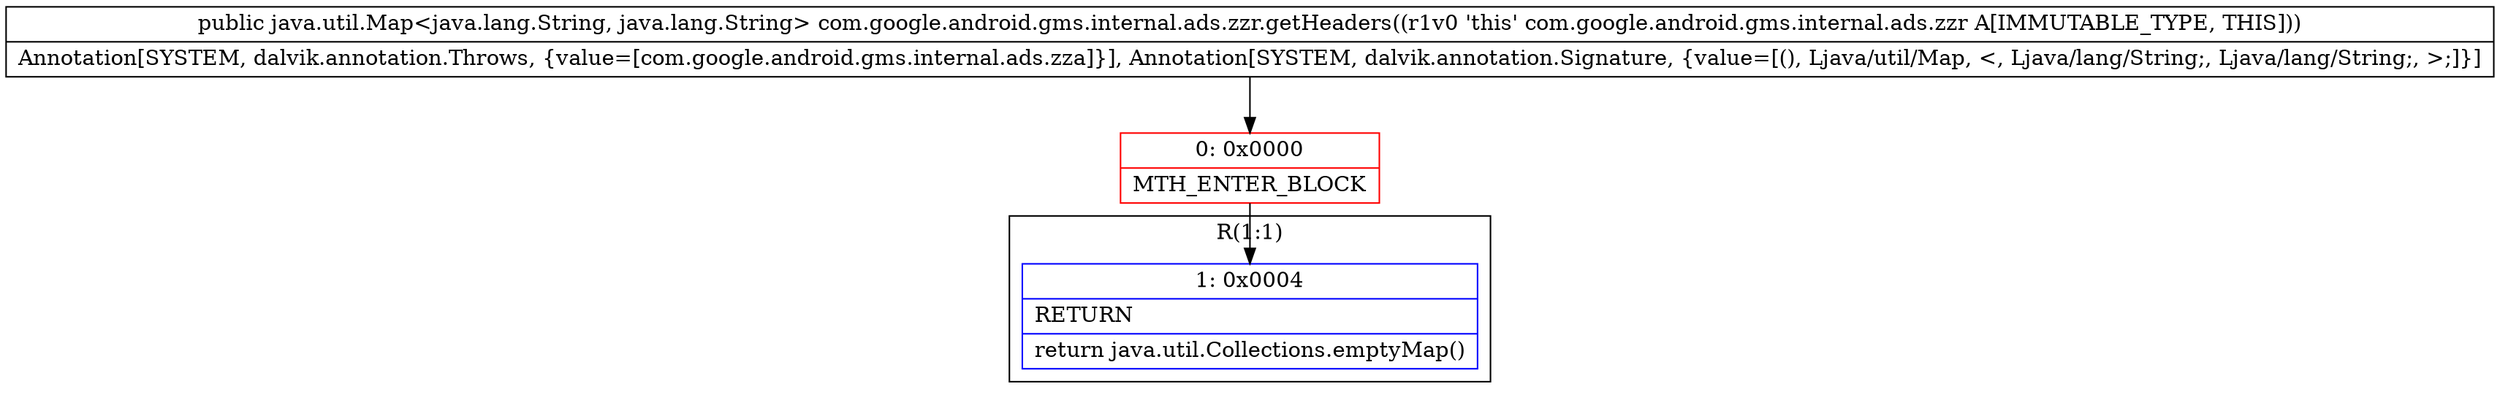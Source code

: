 digraph "CFG forcom.google.android.gms.internal.ads.zzr.getHeaders()Ljava\/util\/Map;" {
subgraph cluster_Region_960078046 {
label = "R(1:1)";
node [shape=record,color=blue];
Node_1 [shape=record,label="{1\:\ 0x0004|RETURN\l|return java.util.Collections.emptyMap()\l}"];
}
Node_0 [shape=record,color=red,label="{0\:\ 0x0000|MTH_ENTER_BLOCK\l}"];
MethodNode[shape=record,label="{public java.util.Map\<java.lang.String, java.lang.String\> com.google.android.gms.internal.ads.zzr.getHeaders((r1v0 'this' com.google.android.gms.internal.ads.zzr A[IMMUTABLE_TYPE, THIS]))  | Annotation[SYSTEM, dalvik.annotation.Throws, \{value=[com.google.android.gms.internal.ads.zza]\}], Annotation[SYSTEM, dalvik.annotation.Signature, \{value=[(), Ljava\/util\/Map, \<, Ljava\/lang\/String;, Ljava\/lang\/String;, \>;]\}]\l}"];
MethodNode -> Node_0;
Node_0 -> Node_1;
}

